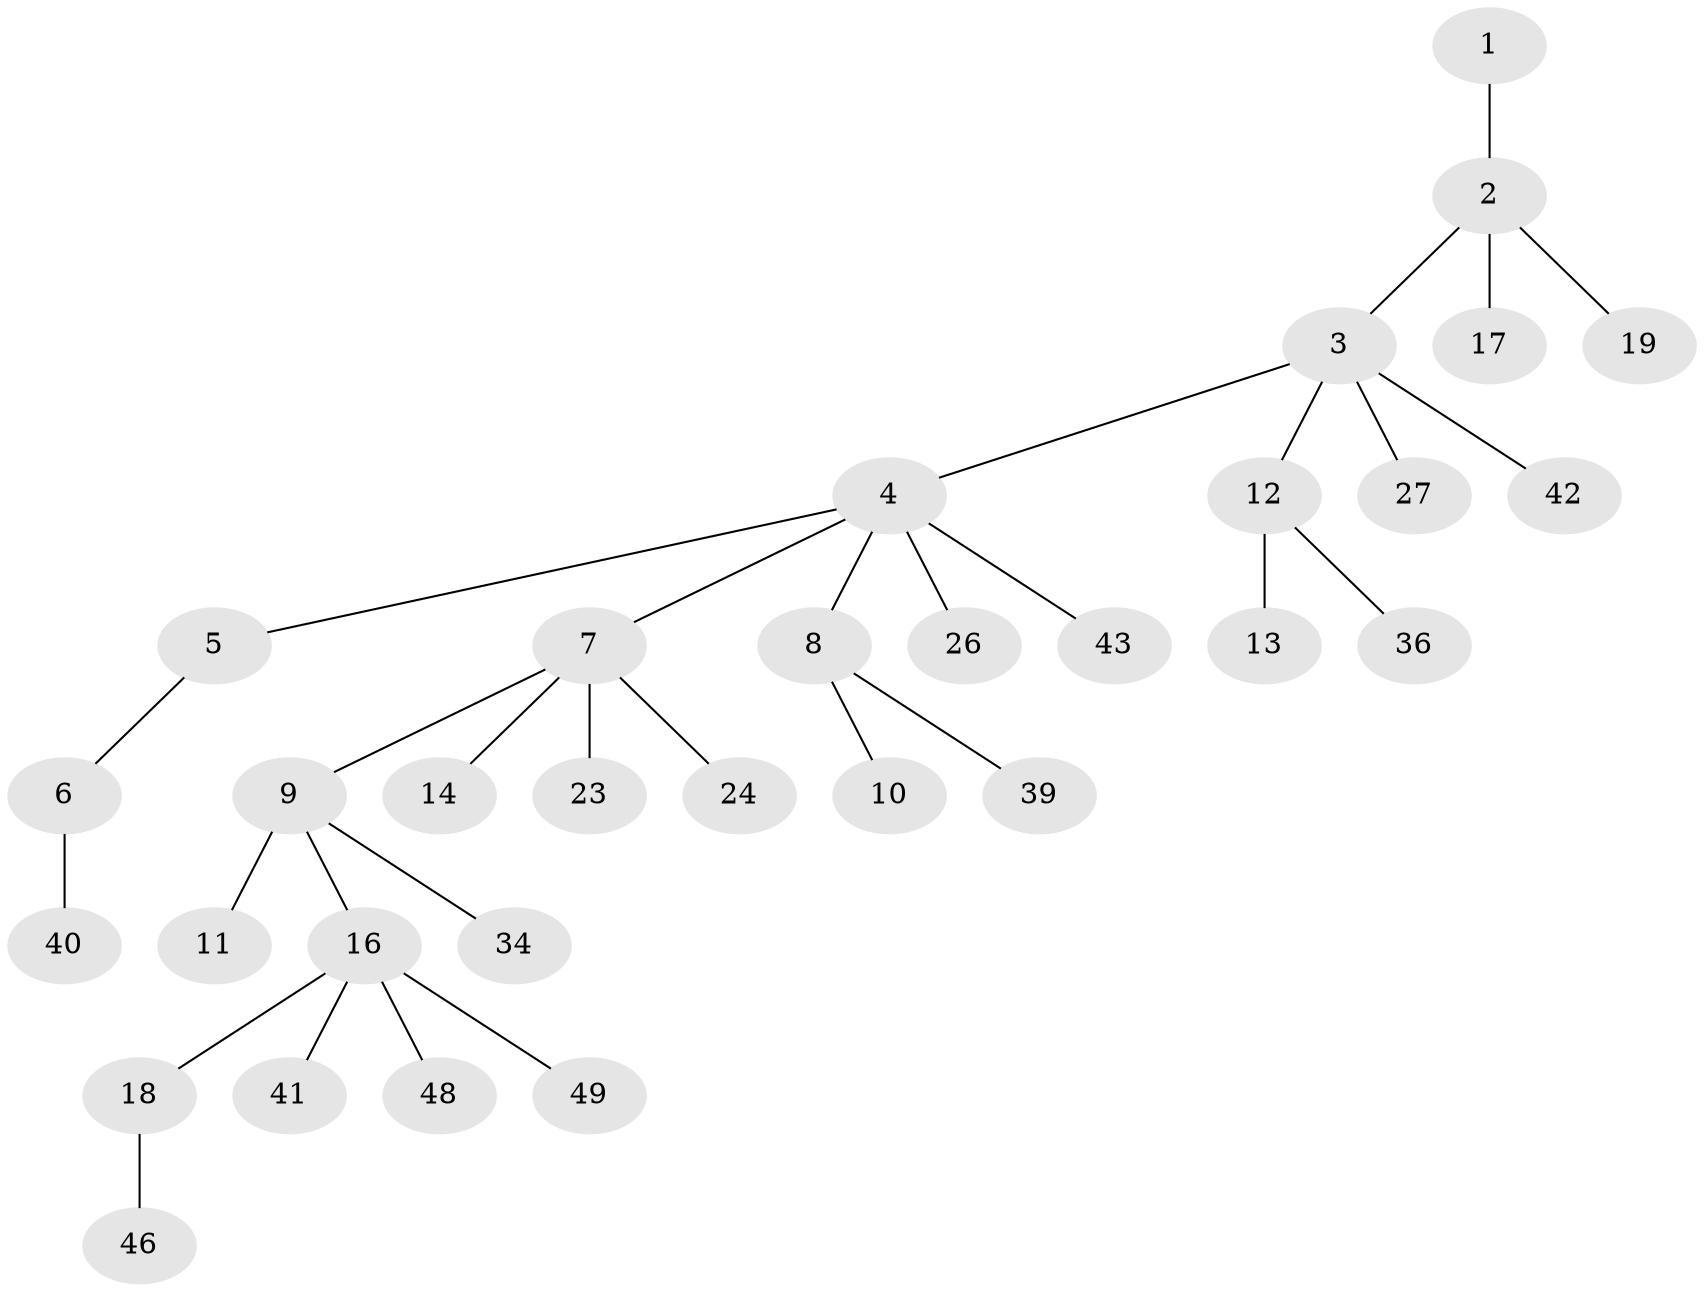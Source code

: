 // Generated by graph-tools (version 1.1) at 2025/24/03/03/25 07:24:06]
// undirected, 32 vertices, 31 edges
graph export_dot {
graph [start="1"]
  node [color=gray90,style=filled];
  1 [super="+29"];
  2 [super="+37"];
  3 [super="+20"];
  4 [super="+15"];
  5 [super="+45"];
  6 [super="+28"];
  7;
  8 [super="+31"];
  9 [super="+25"];
  10;
  11;
  12 [super="+30"];
  13;
  14 [super="+21"];
  16 [super="+38"];
  17 [super="+50"];
  18 [super="+22"];
  19 [super="+35"];
  23 [super="+33"];
  24 [super="+32"];
  26;
  27;
  34;
  36;
  39;
  40 [super="+47"];
  41 [super="+44"];
  42;
  43;
  46;
  48;
  49;
  1 -- 2;
  2 -- 3;
  2 -- 17;
  2 -- 19;
  3 -- 4;
  3 -- 12;
  3 -- 27;
  3 -- 42;
  4 -- 5;
  4 -- 7;
  4 -- 8;
  4 -- 43;
  4 -- 26;
  5 -- 6;
  6 -- 40;
  7 -- 9;
  7 -- 14;
  7 -- 23;
  7 -- 24;
  8 -- 10;
  8 -- 39;
  9 -- 11;
  9 -- 16;
  9 -- 34;
  12 -- 13;
  12 -- 36;
  16 -- 18;
  16 -- 41;
  16 -- 48;
  16 -- 49;
  18 -- 46;
}
